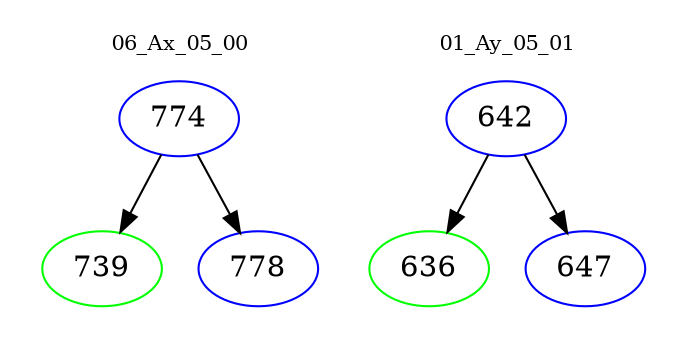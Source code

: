 digraph{
subgraph cluster_0 {
color = white
label = "06_Ax_05_00";
fontsize=10;
T0_774 [label="774", color="blue"]
T0_774 -> T0_739 [color="black"]
T0_739 [label="739", color="green"]
T0_774 -> T0_778 [color="black"]
T0_778 [label="778", color="blue"]
}
subgraph cluster_1 {
color = white
label = "01_Ay_05_01";
fontsize=10;
T1_642 [label="642", color="blue"]
T1_642 -> T1_636 [color="black"]
T1_636 [label="636", color="green"]
T1_642 -> T1_647 [color="black"]
T1_647 [label="647", color="blue"]
}
}

